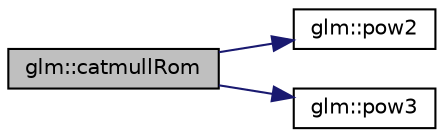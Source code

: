 digraph "glm::catmullRom"
{
 // LATEX_PDF_SIZE
  edge [fontname="Helvetica",fontsize="10",labelfontname="Helvetica",labelfontsize="10"];
  node [fontname="Helvetica",fontsize="10",shape=record];
  rankdir="LR";
  Node1 [label="glm::catmullRom",height=0.2,width=0.4,color="black", fillcolor="grey75", style="filled", fontcolor="black",tooltip=" "];
  Node1 -> Node2 [color="midnightblue",fontsize="10",style="solid",fontname="Helvetica"];
  Node2 [label="glm::pow2",height=0.2,width=0.4,color="black", fillcolor="white", style="filled",URL="$group__gtx__optimum__pow.html#ga19aaff3213bf23bdec3ef124ace237e9",tooltip=" "];
  Node1 -> Node3 [color="midnightblue",fontsize="10",style="solid",fontname="Helvetica"];
  Node3 [label="glm::pow3",height=0.2,width=0.4,color="black", fillcolor="white", style="filled",URL="$group__gtx__optimum__pow.html#ga35689d03cd434d6ea819f1942d3bf82e",tooltip=" "];
}
